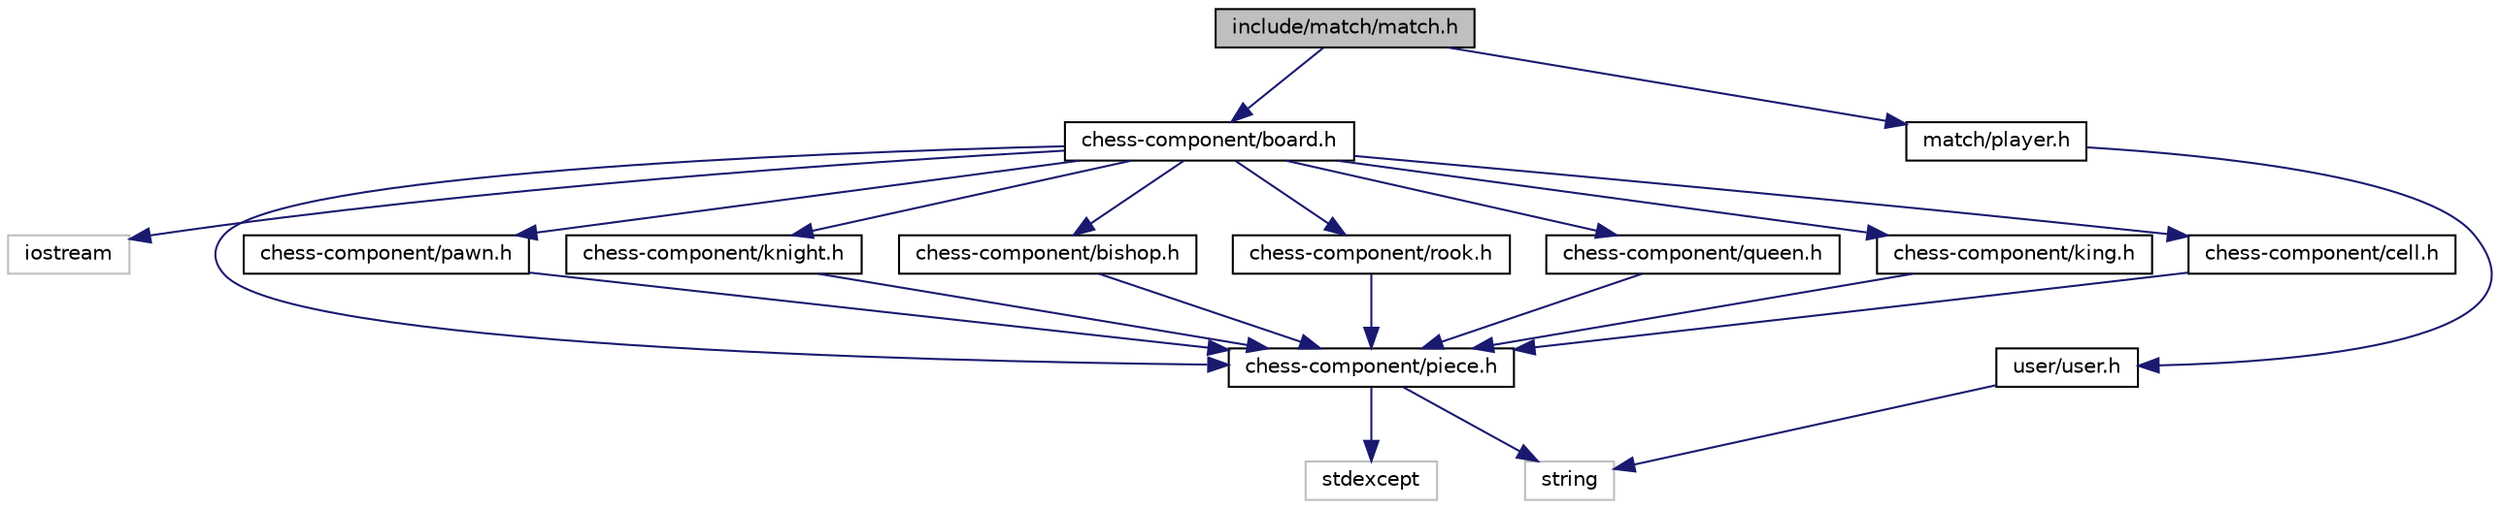 digraph "include/match/match.h"
{
 // LATEX_PDF_SIZE
  edge [fontname="Helvetica",fontsize="10",labelfontname="Helvetica",labelfontsize="10"];
  node [fontname="Helvetica",fontsize="10",shape=record];
  Node1 [label="include/match/match.h",height=0.2,width=0.4,color="black", fillcolor="grey75", style="filled", fontcolor="black",tooltip="Class to handle the match between two players, being two real players or one-two bots This class is t..."];
  Node1 -> Node2 [color="midnightblue",fontsize="10",style="solid",fontname="Helvetica"];
  Node2 [label="chess-component/board.h",height=0.2,width=0.4,color="black", fillcolor="white", style="filled",URL="$board_8h.html",tooltip="Board class, it is where the cells (Cell class) are located and responsible for positioning only."];
  Node2 -> Node3 [color="midnightblue",fontsize="10",style="solid",fontname="Helvetica"];
  Node3 [label="iostream",height=0.2,width=0.4,color="grey75", fillcolor="white", style="filled",tooltip=" "];
  Node2 -> Node4 [color="midnightblue",fontsize="10",style="solid",fontname="Helvetica"];
  Node4 [label="chess-component/piece.h",height=0.2,width=0.4,color="black", fillcolor="white", style="filled",URL="$piece_8h.html",tooltip="Virtual class, to be inherited by all pieces, and to be used as a base class for manipulation on boar..."];
  Node4 -> Node5 [color="midnightblue",fontsize="10",style="solid",fontname="Helvetica"];
  Node5 [label="stdexcept",height=0.2,width=0.4,color="grey75", fillcolor="white", style="filled",tooltip=" "];
  Node4 -> Node6 [color="midnightblue",fontsize="10",style="solid",fontname="Helvetica"];
  Node6 [label="string",height=0.2,width=0.4,color="grey75", fillcolor="white", style="filled",tooltip=" "];
  Node2 -> Node7 [color="midnightblue",fontsize="10",style="solid",fontname="Helvetica"];
  Node7 [label="chess-component/pawn.h",height=0.2,width=0.4,color="black", fillcolor="white", style="filled",URL="$pawn_8h.html",tooltip="PAWN type class."];
  Node7 -> Node4 [color="midnightblue",fontsize="10",style="solid",fontname="Helvetica"];
  Node2 -> Node8 [color="midnightblue",fontsize="10",style="solid",fontname="Helvetica"];
  Node8 [label="chess-component/knight.h",height=0.2,width=0.4,color="black", fillcolor="white", style="filled",URL="$knight_8h.html",tooltip="KNIGHT type class."];
  Node8 -> Node4 [color="midnightblue",fontsize="10",style="solid",fontname="Helvetica"];
  Node2 -> Node9 [color="midnightblue",fontsize="10",style="solid",fontname="Helvetica"];
  Node9 [label="chess-component/bishop.h",height=0.2,width=0.4,color="black", fillcolor="white", style="filled",URL="$bishop_8h.html",tooltip="BISHOP type class."];
  Node9 -> Node4 [color="midnightblue",fontsize="10",style="solid",fontname="Helvetica"];
  Node2 -> Node10 [color="midnightblue",fontsize="10",style="solid",fontname="Helvetica"];
  Node10 [label="chess-component/rook.h",height=0.2,width=0.4,color="black", fillcolor="white", style="filled",URL="$rook_8h.html",tooltip="ROOK type class."];
  Node10 -> Node4 [color="midnightblue",fontsize="10",style="solid",fontname="Helvetica"];
  Node2 -> Node11 [color="midnightblue",fontsize="10",style="solid",fontname="Helvetica"];
  Node11 [label="chess-component/queen.h",height=0.2,width=0.4,color="black", fillcolor="white", style="filled",URL="$queen_8h.html",tooltip="QUEEN type class."];
  Node11 -> Node4 [color="midnightblue",fontsize="10",style="solid",fontname="Helvetica"];
  Node2 -> Node12 [color="midnightblue",fontsize="10",style="solid",fontname="Helvetica"];
  Node12 [label="chess-component/king.h",height=0.2,width=0.4,color="black", fillcolor="white", style="filled",URL="$king_8h.html",tooltip="KING type class."];
  Node12 -> Node4 [color="midnightblue",fontsize="10",style="solid",fontname="Helvetica"];
  Node2 -> Node13 [color="midnightblue",fontsize="10",style="solid",fontname="Helvetica"];
  Node13 [label="chess-component/cell.h",height=0.2,width=0.4,color="black", fillcolor="white", style="filled",URL="$cell_8h.html",tooltip="Cell class, it is where all pieces (Piece class and sub-classes) are located and responsible for all ..."];
  Node13 -> Node4 [color="midnightblue",fontsize="10",style="solid",fontname="Helvetica"];
  Node1 -> Node14 [color="midnightblue",fontsize="10",style="solid",fontname="Helvetica"];
  Node14 [label="match/player.h",height=0.2,width=0.4,color="black", fillcolor="white", style="filled",URL="$player_8h.html",tooltip="Class Player is a specification of User, which can be either bot or real player to play a match."];
  Node14 -> Node15 [color="midnightblue",fontsize="10",style="solid",fontname="Helvetica"];
  Node15 [label="user/user.h",height=0.2,width=0.4,color="black", fillcolor="white", style="filled",URL="$user_2user_8h.html",tooltip="Class User is a superset o player which will ideally be used to handle only real players."];
  Node15 -> Node6 [color="midnightblue",fontsize="10",style="solid",fontname="Helvetica"];
}
